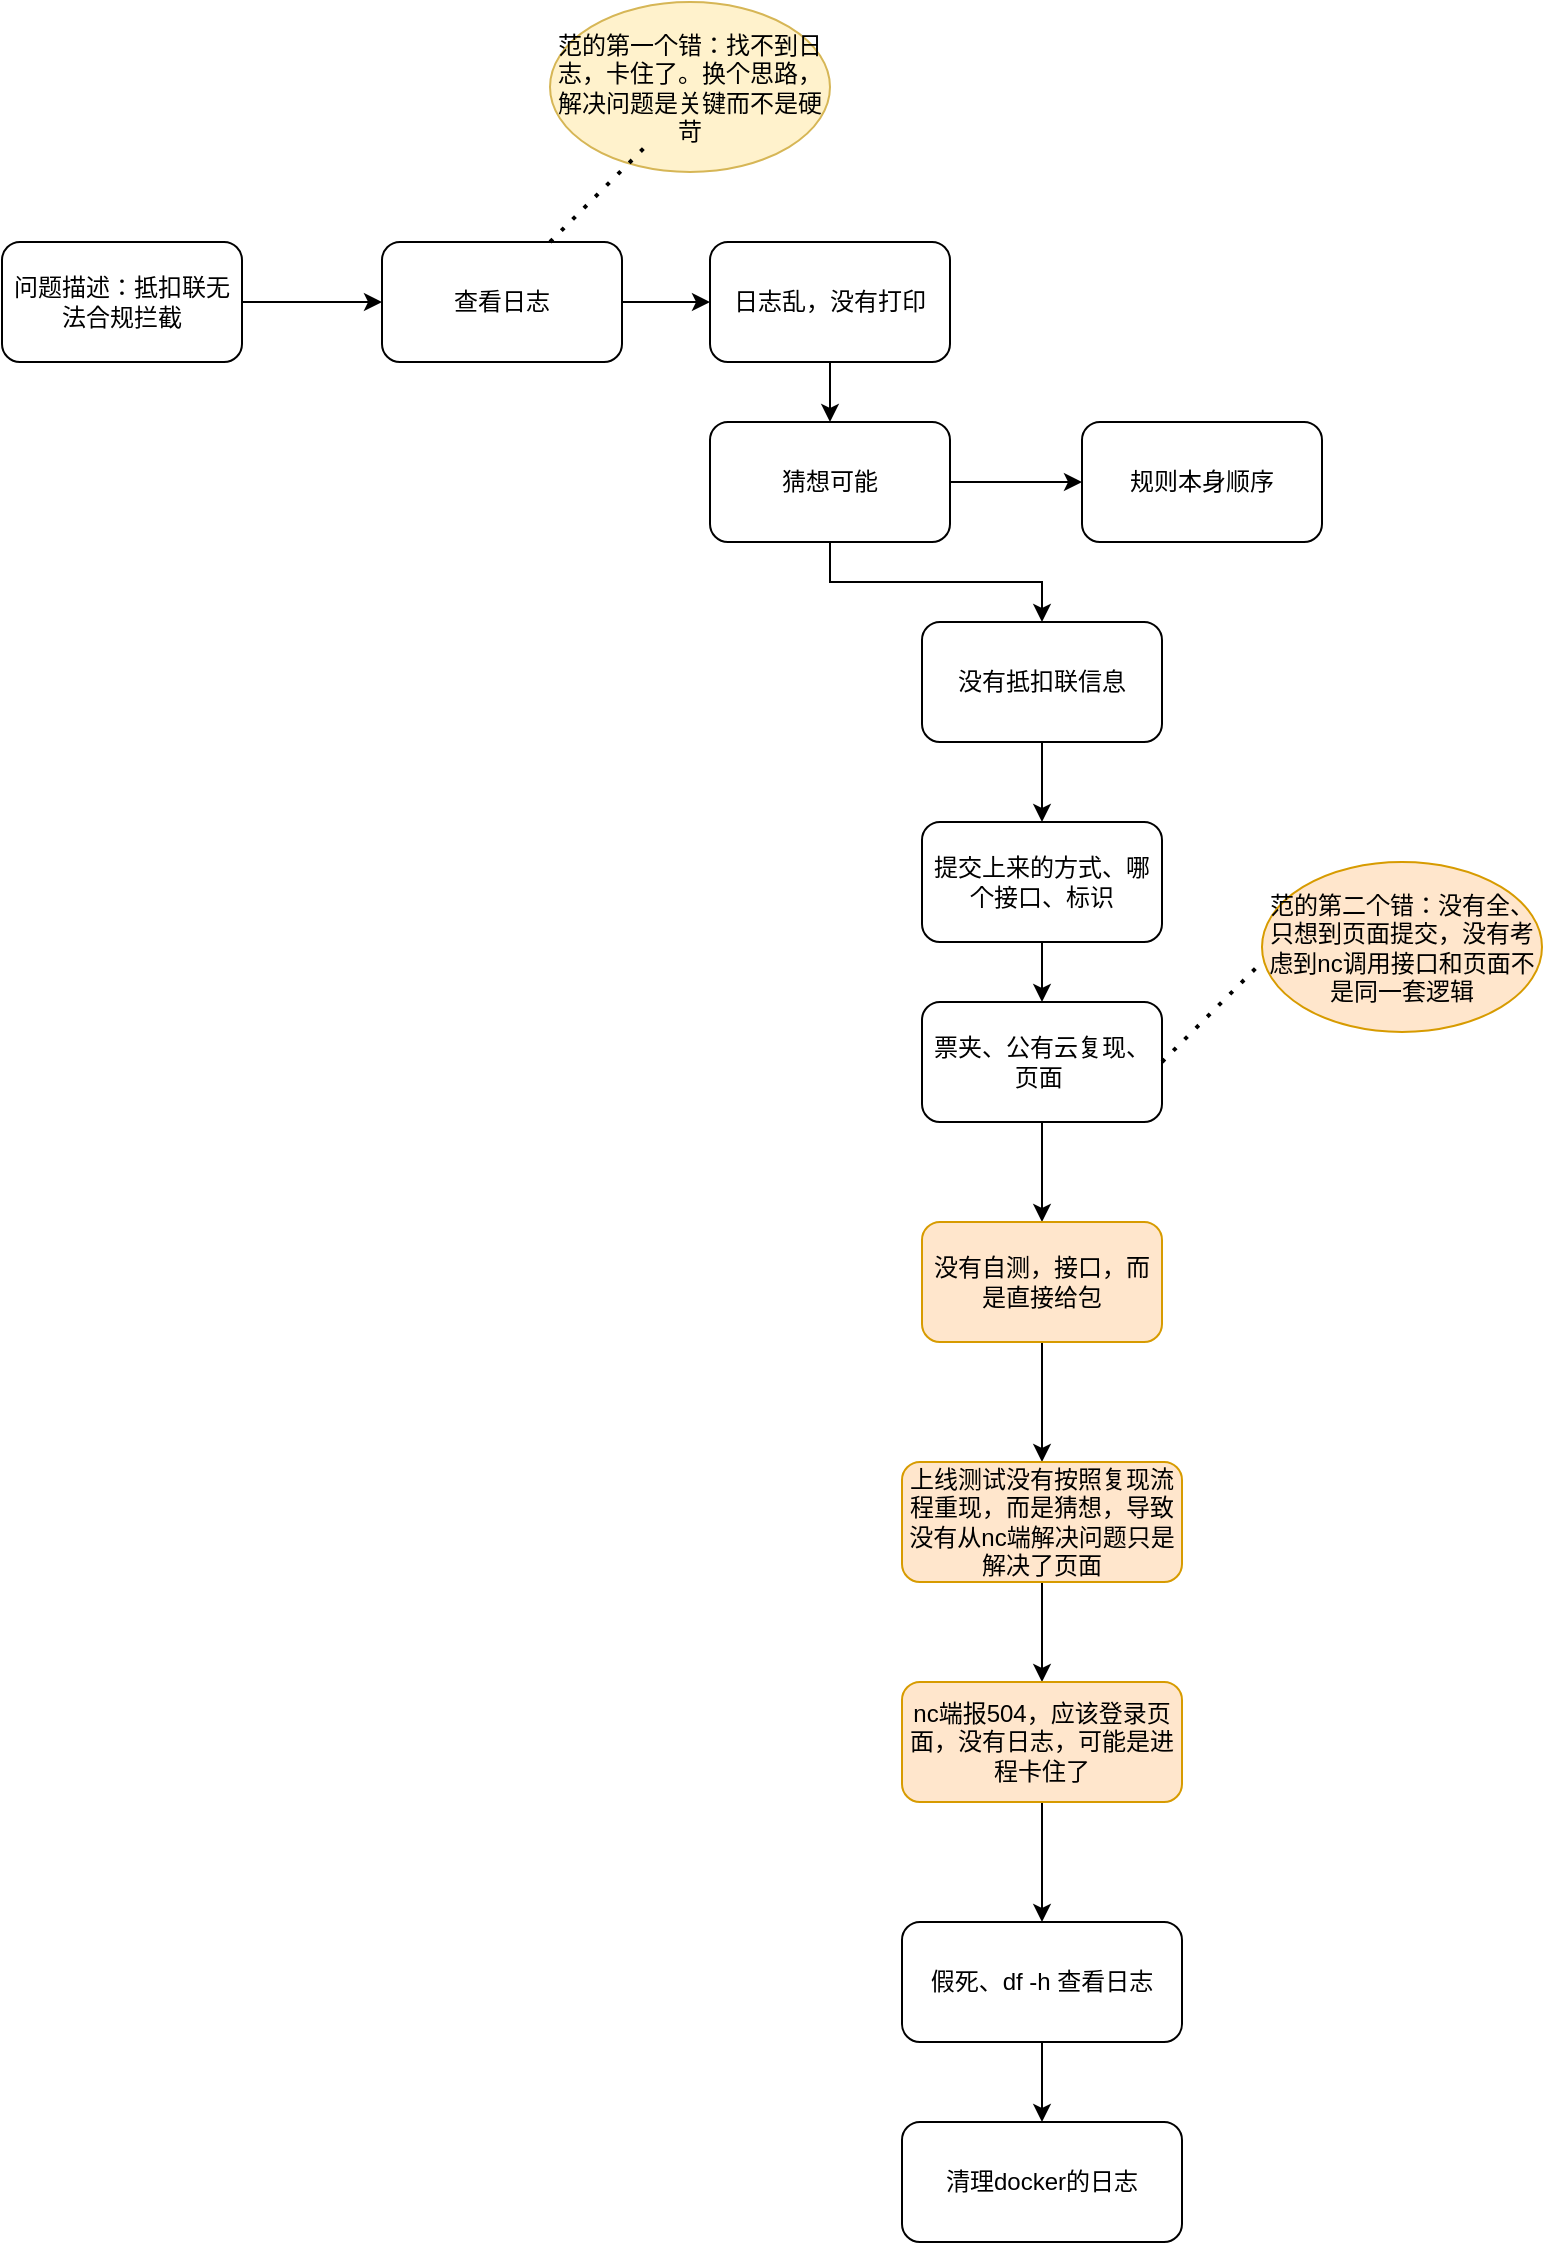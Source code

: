 <mxfile version="20.8.18" type="github">
  <diagram name="第 1 页" id="3kF8LRZShBhXQUS7dJpd">
    <mxGraphModel dx="1434" dy="727" grid="0" gridSize="10" guides="1" tooltips="1" connect="1" arrows="1" fold="1" page="1" pageScale="1" pageWidth="827" pageHeight="1169" math="0" shadow="0">
      <root>
        <mxCell id="0" />
        <mxCell id="1" parent="0" />
        <mxCell id="EIBAopFfBwxQ-r4Z7fLU-6" style="edgeStyle=orthogonalEdgeStyle;rounded=0;orthogonalLoop=1;jettySize=auto;html=1;exitX=1;exitY=0.5;exitDx=0;exitDy=0;entryX=0;entryY=0.5;entryDx=0;entryDy=0;" edge="1" parent="1" source="EIBAopFfBwxQ-r4Z7fLU-1" target="EIBAopFfBwxQ-r4Z7fLU-3">
          <mxGeometry relative="1" as="geometry" />
        </mxCell>
        <mxCell id="EIBAopFfBwxQ-r4Z7fLU-1" value="问题描述：抵扣联无法合规拦截" style="rounded=1;whiteSpace=wrap;html=1;" vertex="1" parent="1">
          <mxGeometry y="250" width="120" height="60" as="geometry" />
        </mxCell>
        <mxCell id="EIBAopFfBwxQ-r4Z7fLU-5" style="edgeStyle=orthogonalEdgeStyle;rounded=0;orthogonalLoop=1;jettySize=auto;html=1;exitX=1;exitY=0.5;exitDx=0;exitDy=0;" edge="1" parent="1" source="EIBAopFfBwxQ-r4Z7fLU-3" target="EIBAopFfBwxQ-r4Z7fLU-4">
          <mxGeometry relative="1" as="geometry" />
        </mxCell>
        <mxCell id="EIBAopFfBwxQ-r4Z7fLU-3" value="查看日志" style="whiteSpace=wrap;html=1;rounded=1;" vertex="1" parent="1">
          <mxGeometry x="190" y="250" width="120" height="60" as="geometry" />
        </mxCell>
        <mxCell id="EIBAopFfBwxQ-r4Z7fLU-8" style="edgeStyle=orthogonalEdgeStyle;rounded=0;orthogonalLoop=1;jettySize=auto;html=1;exitX=0.5;exitY=1;exitDx=0;exitDy=0;" edge="1" parent="1" source="EIBAopFfBwxQ-r4Z7fLU-4" target="EIBAopFfBwxQ-r4Z7fLU-7">
          <mxGeometry relative="1" as="geometry" />
        </mxCell>
        <mxCell id="EIBAopFfBwxQ-r4Z7fLU-4" value="日志乱，没有打印" style="whiteSpace=wrap;html=1;rounded=1;" vertex="1" parent="1">
          <mxGeometry x="354" y="250" width="120" height="60" as="geometry" />
        </mxCell>
        <mxCell id="EIBAopFfBwxQ-r4Z7fLU-11" style="edgeStyle=orthogonalEdgeStyle;rounded=0;orthogonalLoop=1;jettySize=auto;html=1;exitX=1;exitY=0.5;exitDx=0;exitDy=0;" edge="1" parent="1" source="EIBAopFfBwxQ-r4Z7fLU-7" target="EIBAopFfBwxQ-r4Z7fLU-10">
          <mxGeometry relative="1" as="geometry" />
        </mxCell>
        <mxCell id="EIBAopFfBwxQ-r4Z7fLU-13" style="edgeStyle=orthogonalEdgeStyle;rounded=0;orthogonalLoop=1;jettySize=auto;html=1;exitX=0.5;exitY=1;exitDx=0;exitDy=0;" edge="1" parent="1" source="EIBAopFfBwxQ-r4Z7fLU-7" target="EIBAopFfBwxQ-r4Z7fLU-12">
          <mxGeometry relative="1" as="geometry" />
        </mxCell>
        <mxCell id="EIBAopFfBwxQ-r4Z7fLU-7" value="猜想可能" style="whiteSpace=wrap;html=1;rounded=1;" vertex="1" parent="1">
          <mxGeometry x="354" y="340" width="120" height="60" as="geometry" />
        </mxCell>
        <mxCell id="EIBAopFfBwxQ-r4Z7fLU-10" value="规则本身顺序" style="whiteSpace=wrap;html=1;rounded=1;" vertex="1" parent="1">
          <mxGeometry x="540" y="340" width="120" height="60" as="geometry" />
        </mxCell>
        <mxCell id="EIBAopFfBwxQ-r4Z7fLU-15" style="edgeStyle=orthogonalEdgeStyle;rounded=0;orthogonalLoop=1;jettySize=auto;html=1;exitX=0.5;exitY=1;exitDx=0;exitDy=0;" edge="1" parent="1" source="EIBAopFfBwxQ-r4Z7fLU-12" target="EIBAopFfBwxQ-r4Z7fLU-14">
          <mxGeometry relative="1" as="geometry" />
        </mxCell>
        <mxCell id="EIBAopFfBwxQ-r4Z7fLU-12" value="没有抵扣联信息" style="whiteSpace=wrap;html=1;rounded=1;" vertex="1" parent="1">
          <mxGeometry x="460" y="440" width="120" height="60" as="geometry" />
        </mxCell>
        <mxCell id="EIBAopFfBwxQ-r4Z7fLU-17" style="edgeStyle=orthogonalEdgeStyle;rounded=0;orthogonalLoop=1;jettySize=auto;html=1;exitX=0.5;exitY=1;exitDx=0;exitDy=0;entryX=0.5;entryY=0;entryDx=0;entryDy=0;" edge="1" parent="1" source="EIBAopFfBwxQ-r4Z7fLU-14" target="EIBAopFfBwxQ-r4Z7fLU-16">
          <mxGeometry relative="1" as="geometry" />
        </mxCell>
        <mxCell id="EIBAopFfBwxQ-r4Z7fLU-14" value="提交上来的方式、哪个接口、标识" style="whiteSpace=wrap;html=1;rounded=1;" vertex="1" parent="1">
          <mxGeometry x="460" y="540" width="120" height="60" as="geometry" />
        </mxCell>
        <mxCell id="EIBAopFfBwxQ-r4Z7fLU-23" style="edgeStyle=orthogonalEdgeStyle;rounded=0;orthogonalLoop=1;jettySize=auto;html=1;exitX=0.5;exitY=1;exitDx=0;exitDy=0;entryX=0.5;entryY=0;entryDx=0;entryDy=0;" edge="1" parent="1" source="EIBAopFfBwxQ-r4Z7fLU-16" target="EIBAopFfBwxQ-r4Z7fLU-22">
          <mxGeometry relative="1" as="geometry" />
        </mxCell>
        <mxCell id="EIBAopFfBwxQ-r4Z7fLU-16" value="票夹、公有云复现、页面&amp;nbsp;" style="whiteSpace=wrap;html=1;rounded=1;" vertex="1" parent="1">
          <mxGeometry x="460" y="630" width="120" height="60" as="geometry" />
        </mxCell>
        <mxCell id="EIBAopFfBwxQ-r4Z7fLU-18" value="范的第二个错：没有全、只想到页面提交，没有考虑到nc调用接口和页面不是同一套逻辑" style="ellipse;whiteSpace=wrap;html=1;fillColor=#ffe6cc;strokeColor=#d79b00;" vertex="1" parent="1">
          <mxGeometry x="630" y="560" width="140" height="85" as="geometry" />
        </mxCell>
        <mxCell id="EIBAopFfBwxQ-r4Z7fLU-19" value="范的第一个错：找不到日志，卡住了。换个思路，解决问题是关键而不是硬苛" style="ellipse;whiteSpace=wrap;html=1;fillColor=#fff2cc;strokeColor=#d6b656;" vertex="1" parent="1">
          <mxGeometry x="274" y="130" width="140" height="85" as="geometry" />
        </mxCell>
        <mxCell id="EIBAopFfBwxQ-r4Z7fLU-20" value="" style="endArrow=none;dashed=1;html=1;dashPattern=1 3;strokeWidth=2;rounded=0;" edge="1" parent="1">
          <mxGeometry width="50" height="50" relative="1" as="geometry">
            <mxPoint x="274" y="250" as="sourcePoint" />
            <mxPoint x="324" y="200" as="targetPoint" />
          </mxGeometry>
        </mxCell>
        <mxCell id="EIBAopFfBwxQ-r4Z7fLU-21" value="" style="endArrow=none;dashed=1;html=1;dashPattern=1 3;strokeWidth=2;rounded=0;" edge="1" parent="1">
          <mxGeometry width="50" height="50" relative="1" as="geometry">
            <mxPoint x="580" y="660" as="sourcePoint" />
            <mxPoint x="630" y="610" as="targetPoint" />
          </mxGeometry>
        </mxCell>
        <mxCell id="EIBAopFfBwxQ-r4Z7fLU-25" style="edgeStyle=orthogonalEdgeStyle;rounded=0;orthogonalLoop=1;jettySize=auto;html=1;exitX=0.5;exitY=1;exitDx=0;exitDy=0;entryX=0.5;entryY=0;entryDx=0;entryDy=0;" edge="1" parent="1" source="EIBAopFfBwxQ-r4Z7fLU-22" target="EIBAopFfBwxQ-r4Z7fLU-24">
          <mxGeometry relative="1" as="geometry" />
        </mxCell>
        <mxCell id="EIBAopFfBwxQ-r4Z7fLU-22" value="没有自测，接口，而是直接给包" style="whiteSpace=wrap;html=1;rounded=1;fillColor=#ffe6cc;strokeColor=#d79b00;" vertex="1" parent="1">
          <mxGeometry x="460" y="740" width="120" height="60" as="geometry" />
        </mxCell>
        <mxCell id="EIBAopFfBwxQ-r4Z7fLU-28" style="edgeStyle=orthogonalEdgeStyle;rounded=0;orthogonalLoop=1;jettySize=auto;html=1;exitX=0.5;exitY=1;exitDx=0;exitDy=0;" edge="1" parent="1" source="EIBAopFfBwxQ-r4Z7fLU-24" target="EIBAopFfBwxQ-r4Z7fLU-26">
          <mxGeometry relative="1" as="geometry" />
        </mxCell>
        <mxCell id="EIBAopFfBwxQ-r4Z7fLU-24" value="上线测试没有按照复现流程重现，而是猜想，导致没有从nc端解决问题只是解决了页面" style="whiteSpace=wrap;html=1;rounded=1;fillColor=#ffe6cc;strokeColor=#d79b00;" vertex="1" parent="1">
          <mxGeometry x="450" y="860" width="140" height="60" as="geometry" />
        </mxCell>
        <mxCell id="EIBAopFfBwxQ-r4Z7fLU-29" style="edgeStyle=orthogonalEdgeStyle;rounded=0;orthogonalLoop=1;jettySize=auto;html=1;" edge="1" parent="1" source="EIBAopFfBwxQ-r4Z7fLU-26" target="EIBAopFfBwxQ-r4Z7fLU-27">
          <mxGeometry relative="1" as="geometry" />
        </mxCell>
        <mxCell id="EIBAopFfBwxQ-r4Z7fLU-26" value="nc端报504，应该登录页面，没有日志，可能是进程卡住了" style="whiteSpace=wrap;html=1;rounded=1;fillColor=#ffe6cc;strokeColor=#d79b00;" vertex="1" parent="1">
          <mxGeometry x="450" y="970" width="140" height="60" as="geometry" />
        </mxCell>
        <mxCell id="EIBAopFfBwxQ-r4Z7fLU-31" style="edgeStyle=orthogonalEdgeStyle;rounded=0;orthogonalLoop=1;jettySize=auto;html=1;exitX=0.5;exitY=1;exitDx=0;exitDy=0;" edge="1" parent="1" source="EIBAopFfBwxQ-r4Z7fLU-27" target="EIBAopFfBwxQ-r4Z7fLU-30">
          <mxGeometry relative="1" as="geometry" />
        </mxCell>
        <mxCell id="EIBAopFfBwxQ-r4Z7fLU-27" value="假死、df -h 查看日志" style="whiteSpace=wrap;html=1;rounded=1;" vertex="1" parent="1">
          <mxGeometry x="450" y="1090" width="140" height="60" as="geometry" />
        </mxCell>
        <mxCell id="EIBAopFfBwxQ-r4Z7fLU-30" value="清理docker的日志" style="whiteSpace=wrap;html=1;rounded=1;" vertex="1" parent="1">
          <mxGeometry x="450" y="1190" width="140" height="60" as="geometry" />
        </mxCell>
      </root>
    </mxGraphModel>
  </diagram>
</mxfile>
